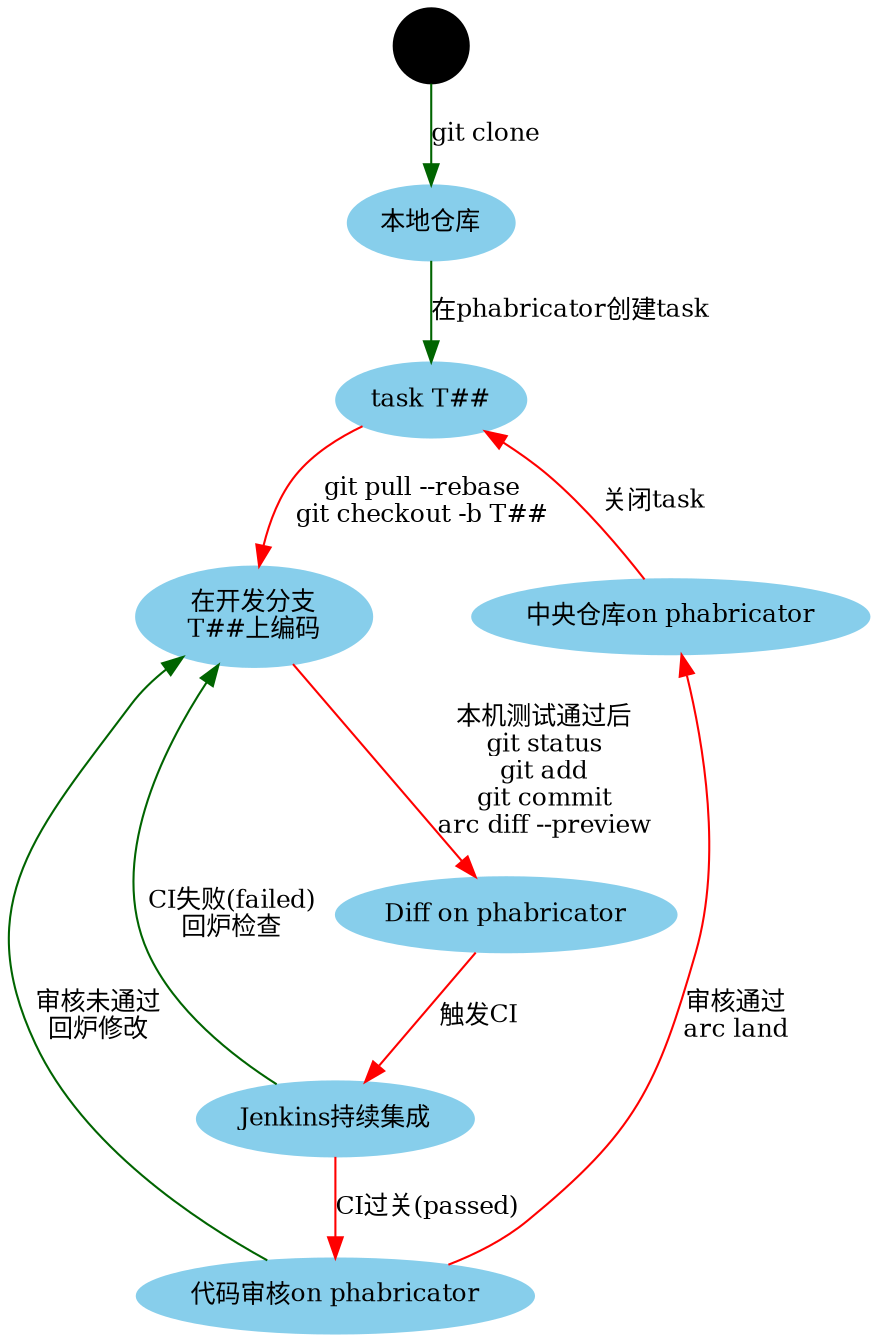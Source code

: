 digraph G {
    //rankdir=LR;
    node[fontsize=12,style="filled",color="skyblue"];
    edge[fontsize=12,color="darkgreen"];
    begin[shape="circle", color="black", style="filled", label="",fixedsize="true"];
    local_repo[label="本地仓库"];
    task[label="task T##"];
    devel_branch[label="在开发分支\nT##上编码"];
    remote_repo[label="中央仓库on phabricator"];
    //arcanist[label="arcanist"];
    phabricator[label="代码审核on phabricator"];
    phab_diff[label="Diff on phabricator"];
    jenkins[label="Jenkins持续集成"];

    begin->local_repo[label="git clone"];
    local_repo->task[label="在phabricator创建task"];
    task->devel_branch[label="git pull --rebase\ngit checkout -b T##",color="red"];
    devel_branch->phab_diff[label="本机测试通过后\ngit status\ngit add\ngit commit\narc diff --preview",color="red"];
    //arcanist->phab_diff[label="arc diff --preview",color="red"];
    phab_diff->jenkins[label="触发CI",color="red"];
    jenkins->phabricator[label="CI过关(passed)",color="red"];
    jenkins->devel_branch[label="CI失败(failed)\n回炉检查"];
    phabricator->devel_branch[label="审核未通过\n回炉修改"];
    phabricator->remote_repo[label="审核通过\narc land",color="red"];
    remote_repo->task[label="关闭task",color="red"];

    //task->devel_branch[label="task id:T#",style="dashed",color="green"];
    {rank=same;devel_branch,remote_repo}

}
